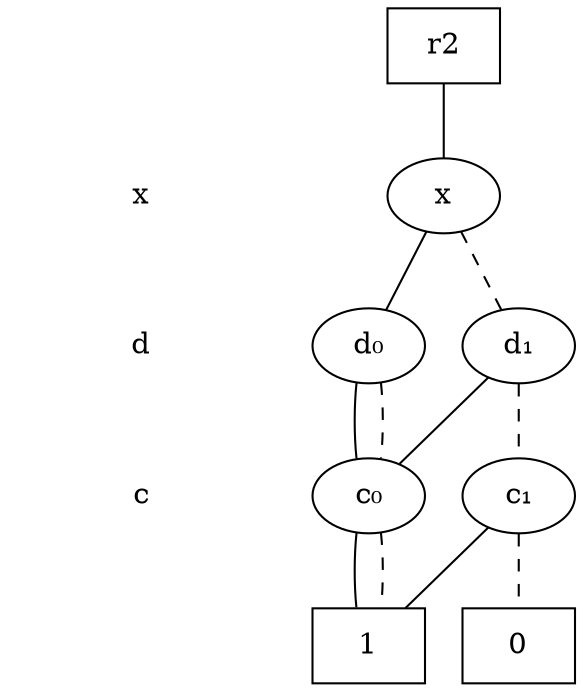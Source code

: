 digraph "ZDD" {
size = "7.5,10"
center = true;
edge [dir = none];
{ node [shape = plaintext];
  edge [style = invis];
  "CONST NODES" [style = invis];
" x " -> " d " -> " c " -> "CONST NODES"; 
}
{ rank = same; node [shape = box]; edge [style = invis];
"  r2  "; }
{ rank = same; " x ";
"x";
}
{ rank = same; " d ";
"d₀";
"d₁";
}
{ rank = same; " c ";
"c₀";
"c₁";
}
{ rank = same; "CONST NODES";
{ node [shape = box]; "0xa6";
"0xa5";
}
}
"  r2  " -> "x" [style = solid];
"x" -> "d₀";
"x" -> "d₁" [style = dashed];
"d₀" -> "c₀";
"d₀" -> "c₀" [style = dashed];
"d₁" -> "c₀";
"d₁" -> "c₁" [style = dashed];
"c₀" -> "0xa5";
"c₀" -> "0xa5" [style = dashed];
"c₁" -> "0xa5";
"c₁" -> "0xa6" [style = dashed];
"0xa6" [label = "0"];
"0xa5" [label = "1"];
}
